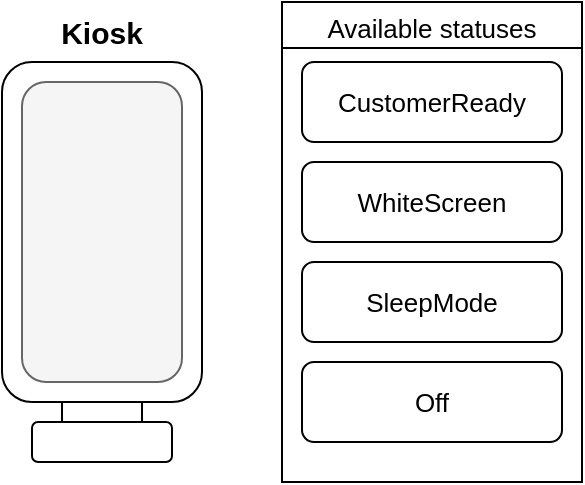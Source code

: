 <mxfile version="20.8.20" type="github">
  <diagram name="Страница 1" id="NRoh1W8VpV2oMRA1rmgm">
    <mxGraphModel dx="600" dy="395" grid="1" gridSize="10" guides="1" tooltips="1" connect="1" arrows="1" fold="1" page="1" pageScale="1" pageWidth="827" pageHeight="1169" math="0" shadow="0">
      <root>
        <mxCell id="0" />
        <mxCell id="1" parent="0" />
        <mxCell id="iPINDICKUT_UxV_5FuTi-1" value="" style="rounded=1;whiteSpace=wrap;html=1;" vertex="1" parent="1">
          <mxGeometry x="90" y="80" width="100" height="170" as="geometry" />
        </mxCell>
        <mxCell id="iPINDICKUT_UxV_5FuTi-2" value="" style="rounded=0;whiteSpace=wrap;html=1;" vertex="1" parent="1">
          <mxGeometry x="120" y="250" width="40" height="10" as="geometry" />
        </mxCell>
        <mxCell id="iPINDICKUT_UxV_5FuTi-3" value="" style="rounded=1;whiteSpace=wrap;html=1;" vertex="1" parent="1">
          <mxGeometry x="105" y="260" width="70" height="20" as="geometry" />
        </mxCell>
        <mxCell id="iPINDICKUT_UxV_5FuTi-4" value="&lt;b&gt;&lt;font style=&quot;font-size: 15px;&quot;&gt;Kiosk&lt;/font&gt;&lt;/b&gt;" style="text;html=1;strokeColor=none;fillColor=none;align=center;verticalAlign=middle;whiteSpace=wrap;rounded=0;" vertex="1" parent="1">
          <mxGeometry x="110" y="50" width="60" height="30" as="geometry" />
        </mxCell>
        <mxCell id="iPINDICKUT_UxV_5FuTi-5" value="" style="rounded=1;whiteSpace=wrap;html=1;fontSize=15;fillColor=#f5f5f5;fontColor=#333333;strokeColor=#666666;" vertex="1" parent="1">
          <mxGeometry x="100" y="90" width="80" height="150" as="geometry" />
        </mxCell>
        <mxCell id="iPINDICKUT_UxV_5FuTi-6" value="&lt;span style=&quot;font-weight: normal;&quot;&gt;&lt;font style=&quot;font-size: 13px;&quot;&gt;Available statuses&lt;/font&gt;&lt;/span&gt;" style="swimlane;whiteSpace=wrap;html=1;fontSize=15;" vertex="1" parent="1">
          <mxGeometry x="230" y="50" width="150" height="240" as="geometry">
            <mxRectangle x="230" y="50" width="150" height="30" as="alternateBounds" />
          </mxGeometry>
        </mxCell>
        <mxCell id="iPINDICKUT_UxV_5FuTi-8" value="CustomerReady" style="rounded=1;whiteSpace=wrap;html=1;fontSize=13;" vertex="1" parent="iPINDICKUT_UxV_5FuTi-6">
          <mxGeometry x="10" y="30" width="130" height="40" as="geometry" />
        </mxCell>
        <mxCell id="iPINDICKUT_UxV_5FuTi-9" value="WhiteScreen" style="rounded=1;whiteSpace=wrap;html=1;fontSize=13;" vertex="1" parent="iPINDICKUT_UxV_5FuTi-6">
          <mxGeometry x="10" y="80" width="130" height="40" as="geometry" />
        </mxCell>
        <mxCell id="iPINDICKUT_UxV_5FuTi-10" value="SleepMode" style="rounded=1;whiteSpace=wrap;html=1;fontSize=13;" vertex="1" parent="iPINDICKUT_UxV_5FuTi-6">
          <mxGeometry x="10" y="130" width="130" height="40" as="geometry" />
        </mxCell>
        <mxCell id="iPINDICKUT_UxV_5FuTi-11" value="Off" style="rounded=1;whiteSpace=wrap;html=1;fontSize=13;" vertex="1" parent="iPINDICKUT_UxV_5FuTi-6">
          <mxGeometry x="10" y="180" width="130" height="40" as="geometry" />
        </mxCell>
      </root>
    </mxGraphModel>
  </diagram>
</mxfile>
